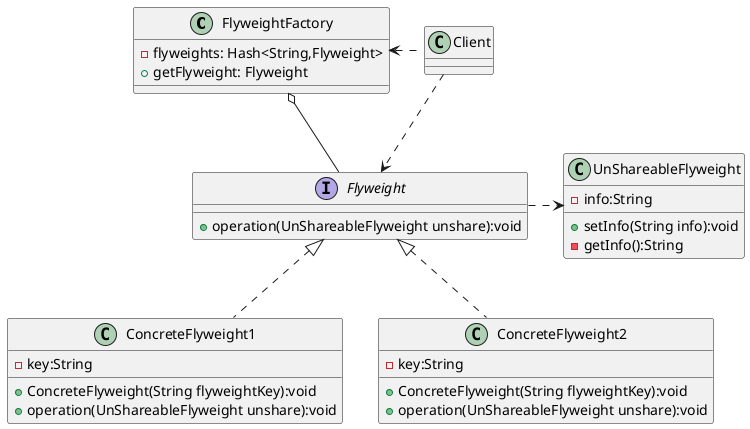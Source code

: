 @startuml

  class FlyweightFactory{
     - flyweights: Hash<String,Flyweight>
     + getFlyweight: Flyweight
  }

  interface Flyweight{
     + operation(UnShareableFlyweight unshare):void
  }

  class UnShareableFlyweight{
      - info:String
      + setInfo(String info):void
      - getInfo():String
  }



  class ConcreteFlyweight1{
     - key:String
     + ConcreteFlyweight(String flyweightKey):void
     + operation(UnShareableFlyweight unshare):void
  }

  class ConcreteFlyweight2{
       - key:String
       + ConcreteFlyweight(String flyweightKey):void
       + operation(UnShareableFlyweight unshare):void
    }

  FlyweightFactory o--Flyweight
  Flyweight.>UnShareableFlyweight
  Flyweight<|..ConcreteFlyweight1
  Flyweight<|..ConcreteFlyweight2
  FlyweightFactory <. Client
  Client..>Flyweight










@enduml
